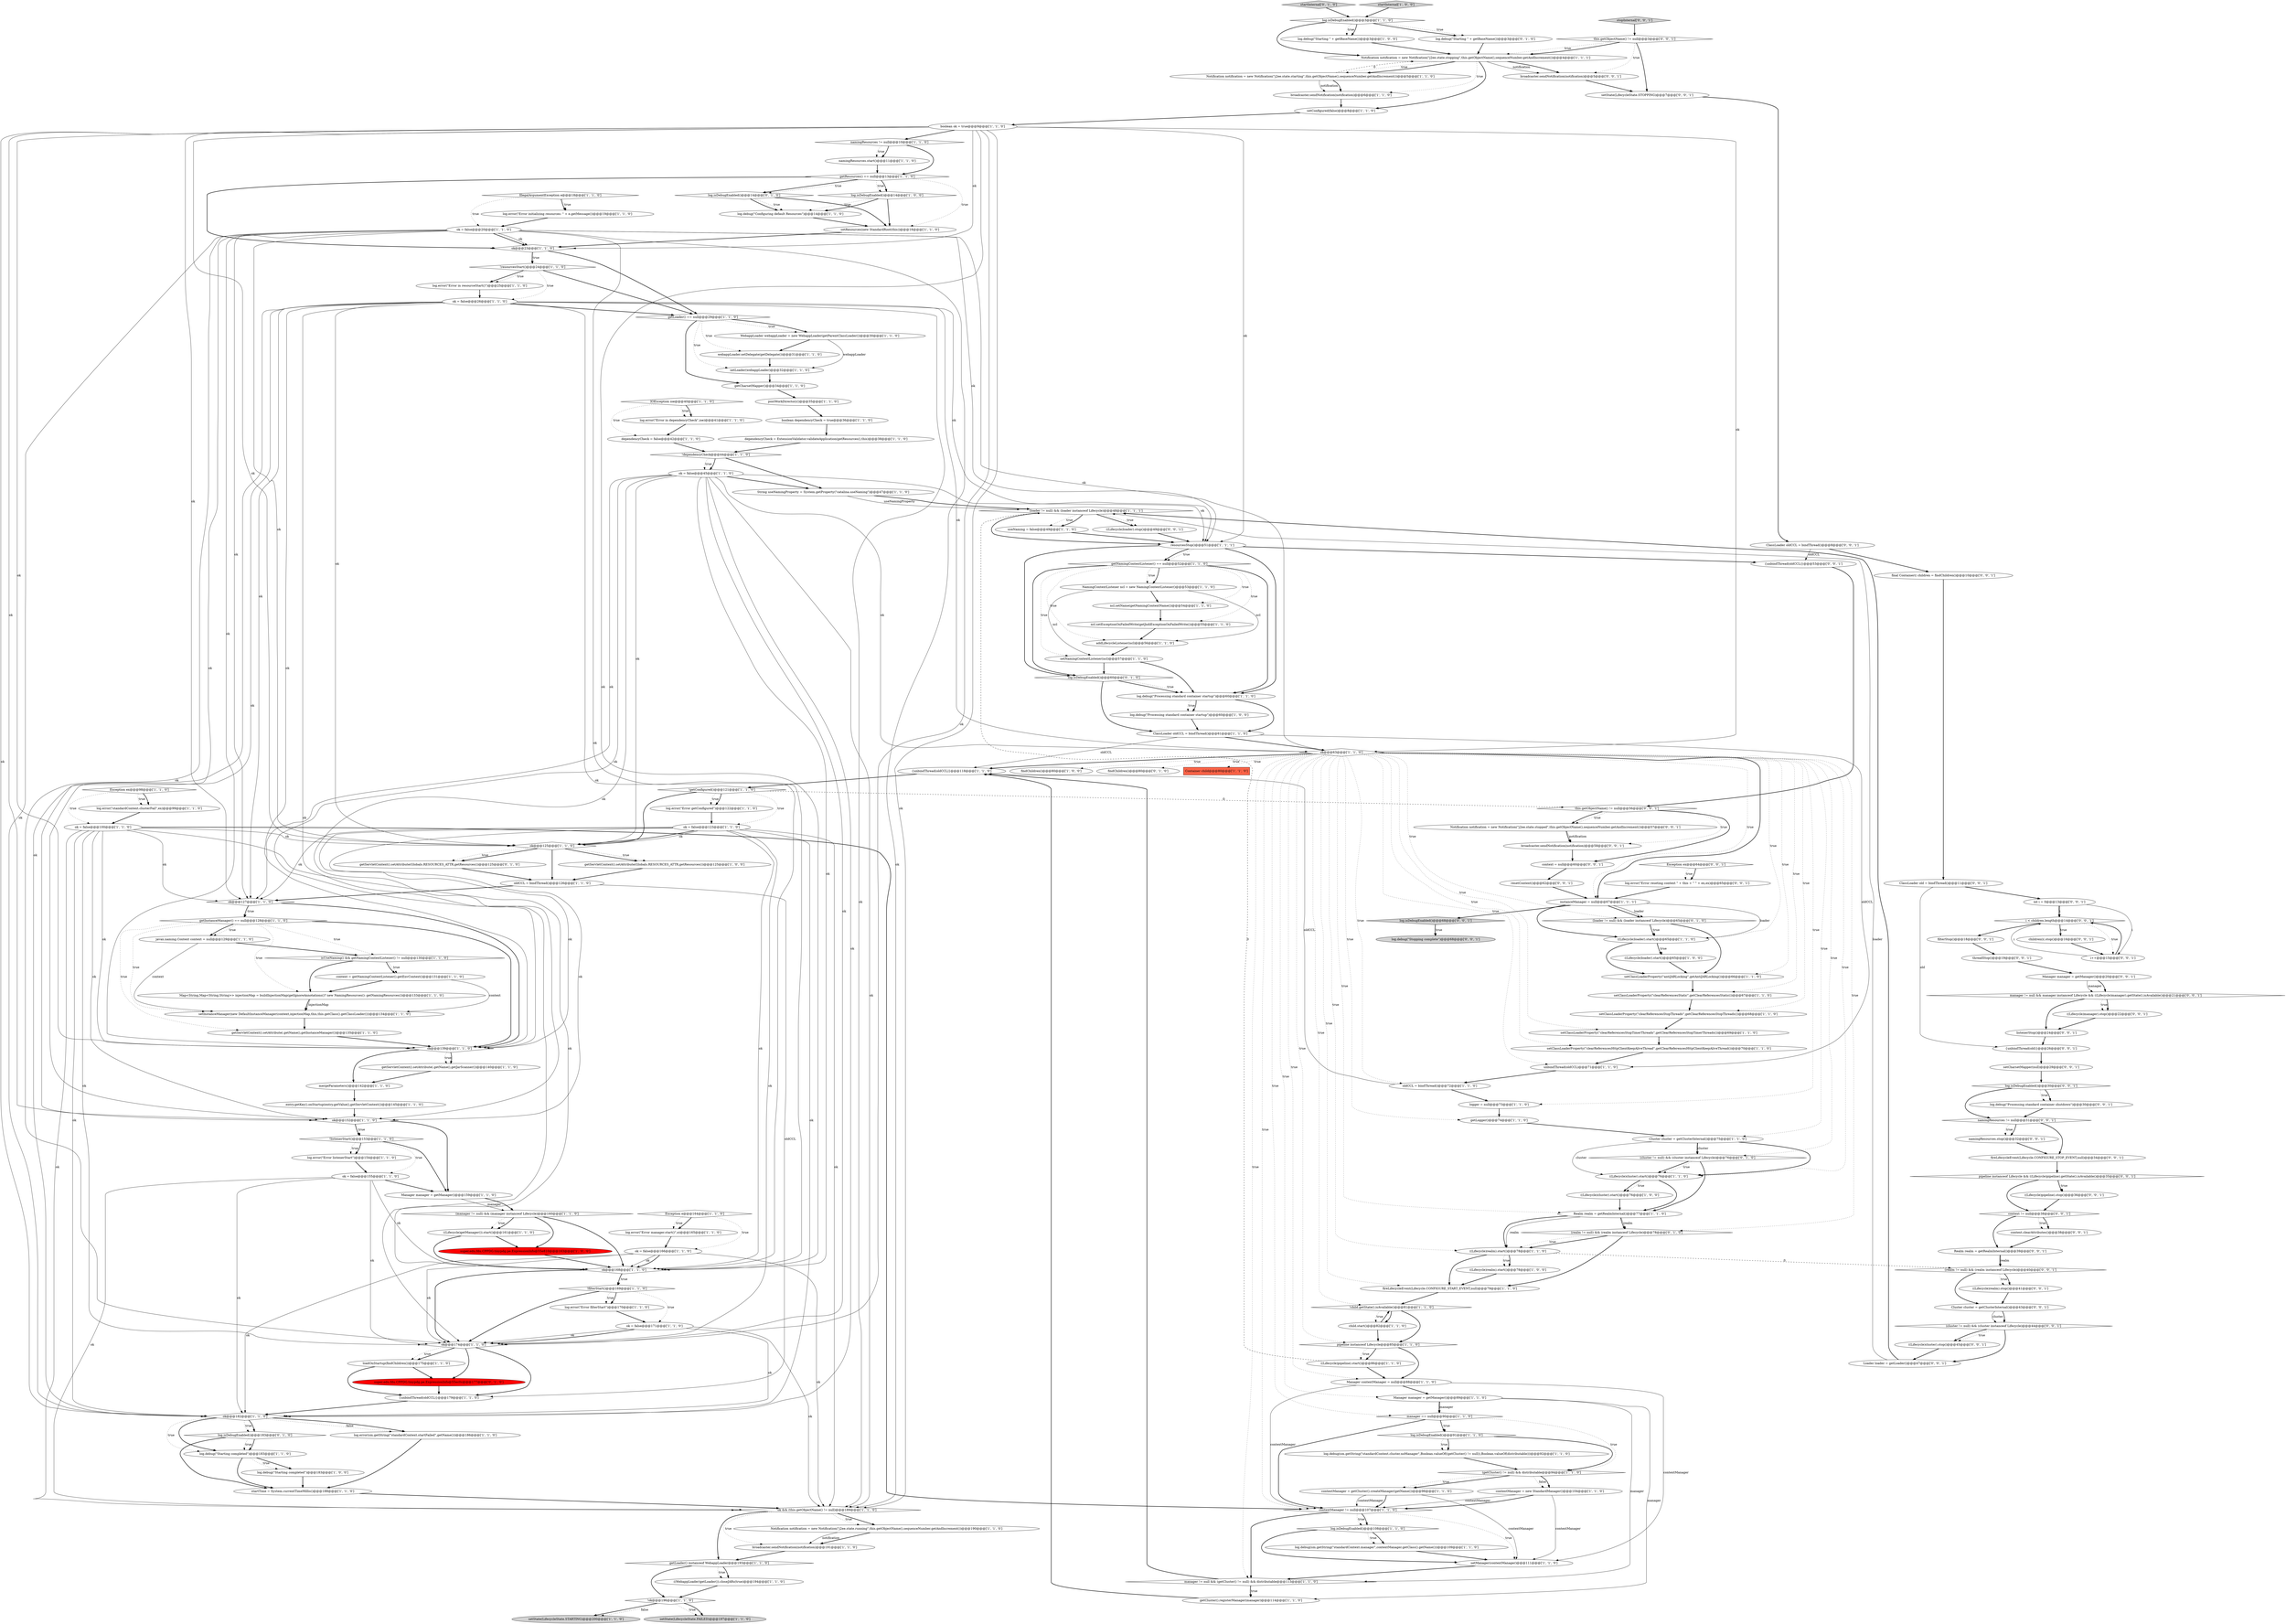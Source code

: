 digraph {
117 [style = filled, label = "WebappLoader webappLoader = new WebappLoader(getParentClassLoader())@@@30@@@['1', '1', '0']", fillcolor = white, shape = ellipse image = "AAA0AAABBB1BBB"];
1 [style = filled, label = "boolean ok = true@@@9@@@['1', '1', '0']", fillcolor = white, shape = ellipse image = "AAA0AAABBB1BBB"];
17 [style = filled, label = "setInstanceManager(new DefaultInstanceManager(context,injectionMap,this,this.getClass().getClassLoader()))@@@134@@@['1', '1', '0']", fillcolor = white, shape = ellipse image = "AAA0AAABBB1BBB"];
67 [style = filled, label = "getServletContext().setAttribute(Globals.RESOURCES_ATTR,getResources())@@@125@@@['1', '0', '0']", fillcolor = white, shape = ellipse image = "AAA0AAABBB1BBB"];
63 [style = filled, label = "setState(LifecycleState.STARTING)@@@200@@@['1', '1', '0']", fillcolor = lightgray, shape = ellipse image = "AAA0AAABBB1BBB"];
162 [style = filled, label = "((Lifecycle)realm).stop()@@@41@@@['0', '0', '1']", fillcolor = white, shape = ellipse image = "AAA0AAABBB3BBB"];
153 [style = filled, label = "Realm realm = getRealmInternal()@@@39@@@['0', '0', '1']", fillcolor = white, shape = ellipse image = "AAA0AAABBB3BBB"];
142 [style = filled, label = "log.isDebugEnabled()@@@183@@@['0', '1', '0']", fillcolor = white, shape = diamond image = "AAA0AAABBB2BBB"];
179 [style = filled, label = "broadcaster.sendNotification(notification)@@@58@@@['0', '0', '1']", fillcolor = white, shape = ellipse image = "AAA0AAABBB3BBB"];
184 [style = filled, label = "setCharsetMapper(null)@@@29@@@['0', '0', '1']", fillcolor = white, shape = ellipse image = "AAA0AAABBB3BBB"];
157 [style = filled, label = "resetContext()@@@62@@@['0', '0', '1']", fillcolor = white, shape = ellipse image = "AAA0AAABBB3BBB"];
3 [style = filled, label = "getResources() == null@@@13@@@['1', '1', '0']", fillcolor = white, shape = diamond image = "AAA0AAABBB1BBB"];
148 [style = filled, label = "(cluster != null) && (cluster instanceof Lifecycle)@@@76@@@['0', '1', '0']", fillcolor = white, shape = diamond image = "AAA0AAABBB2BBB"];
19 [style = filled, label = "namingResources != null@@@10@@@['1', '1', '0']", fillcolor = white, shape = diamond image = "AAA0AAABBB1BBB"];
35 [style = filled, label = "log.debug(\"Processing standard container startup\")@@@60@@@['1', '0', '0']", fillcolor = white, shape = ellipse image = "AAA0AAABBB1BBB"];
169 [style = filled, label = "context.clearAttributes()@@@38@@@['0', '0', '1']", fillcolor = white, shape = ellipse image = "AAA0AAABBB3BBB"];
55 [style = filled, label = "(manager != null) && (manager instanceof Lifecycle)@@@160@@@['1', '1', '0']", fillcolor = white, shape = diamond image = "AAA0AAABBB1BBB"];
124 [style = filled, label = "log.isDebugEnabled()@@@3@@@['1', '1', '0']", fillcolor = white, shape = diamond image = "AAA0AAABBB1BBB"];
159 [style = filled, label = "namingResources != null@@@31@@@['0', '0', '1']", fillcolor = white, shape = diamond image = "AAA0AAABBB3BBB"];
194 [style = filled, label = "((Lifecycle)pipeline).stop()@@@36@@@['0', '0', '1']", fillcolor = white, shape = ellipse image = "AAA0AAABBB3BBB"];
72 [style = filled, label = "mergeParameters()@@@142@@@['1', '1', '0']", fillcolor = white, shape = ellipse image = "AAA0AAABBB1BBB"];
131 [style = filled, label = "!resourcesStart()@@@24@@@['1', '1', '0']", fillcolor = white, shape = diamond image = "AAA0AAABBB1BBB"];
32 [style = filled, label = "setResources(new StandardRoot(this))@@@16@@@['1', '1', '0']", fillcolor = white, shape = ellipse image = "AAA0AAABBB1BBB"];
125 [style = filled, label = "logger = null@@@73@@@['1', '1', '0']", fillcolor = white, shape = ellipse image = "AAA0AAABBB1BBB"];
37 [style = filled, label = "namingResources.start()@@@11@@@['1', '1', '0']", fillcolor = white, shape = ellipse image = "AAA0AAABBB1BBB"];
0 [style = filled, label = "(getCluster() != null) && distributable@@@94@@@['1', '1', '0']", fillcolor = white, shape = diamond image = "AAA0AAABBB1BBB"];
90 [style = filled, label = "Manager contextManager = null@@@88@@@['1', '1', '0']", fillcolor = white, shape = ellipse image = "AAA0AAABBB1BBB"];
66 [style = filled, label = "context = getNamingContextListener().getEnvContext()@@@131@@@['1', '1', '0']", fillcolor = white, shape = ellipse image = "AAA0AAABBB1BBB"];
114 [style = filled, label = "log.debug(\"Starting \" + getBaseName())@@@3@@@['1', '0', '0']", fillcolor = white, shape = ellipse image = "AAA0AAABBB1BBB"];
116 [style = filled, label = "((Lifecycle)realm).start()@@@78@@@['1', '0', '0']", fillcolor = white, shape = ellipse image = "AAA0AAABBB1BBB"];
166 [style = filled, label = "i++@@@15@@@['0', '0', '1']", fillcolor = white, shape = ellipse image = "AAA0AAABBB3BBB"];
176 [style = filled, label = "Cluster cluster = getClusterInternal()@@@43@@@['0', '0', '1']", fillcolor = white, shape = ellipse image = "AAA0AAABBB3BBB"];
143 [style = filled, label = "log.isDebugEnabled()@@@60@@@['0', '1', '0']", fillcolor = white, shape = diamond image = "AAA0AAABBB2BBB"];
41 [style = filled, label = "log.isDebugEnabled()@@@108@@@['1', '1', '0']", fillcolor = white, shape = diamond image = "AAA0AAABBB1BBB"];
38 [style = filled, label = "{unbindThread(oldCCL)}@@@118@@@['1', '1', '0']", fillcolor = white, shape = ellipse image = "AAA0AAABBB1BBB"];
102 [style = filled, label = "((WebappLoader)getLoader()).closeJARs(true)@@@194@@@['1', '1', '0']", fillcolor = white, shape = ellipse image = "AAA0AAABBB1BBB"];
120 [style = filled, label = "getCharsetMapper()@@@34@@@['1', '1', '0']", fillcolor = white, shape = ellipse image = "AAA0AAABBB1BBB"];
115 [style = filled, label = "getNamingContextListener() == null@@@52@@@['1', '1', '0']", fillcolor = white, shape = diamond image = "AAA0AAABBB1BBB"];
118 [style = filled, label = "((Lifecycle)realm).start()@@@78@@@['1', '1', '0']", fillcolor = white, shape = ellipse image = "AAA0AAABBB1BBB"];
7 [style = filled, label = "log.error(sm.getString(\"standardContext.startFailed\",getName()))@@@186@@@['1', '1', '0']", fillcolor = white, shape = ellipse image = "AAA0AAABBB1BBB"];
70 [style = filled, label = "log.isDebugEnabled()@@@14@@@['1', '0', '0']", fillcolor = white, shape = diamond image = "AAA0AAABBB1BBB"];
129 [style = filled, label = "ok = false@@@171@@@['1', '1', '0']", fillcolor = white, shape = ellipse image = "AAA0AAABBB1BBB"];
30 [style = filled, label = "setConfigured(false)@@@8@@@['1', '1', '0']", fillcolor = white, shape = ellipse image = "AAA0AAABBB1BBB"];
9 [style = filled, label = "((Lifecycle)getManager()).start()@@@161@@@['1', '1', '0']", fillcolor = white, shape = ellipse image = "AAA0AAABBB1BBB"];
50 [style = filled, label = "webappLoader.setDelegate(getDelegate())@@@31@@@['1', '1', '0']", fillcolor = white, shape = ellipse image = "AAA0AAABBB1BBB"];
161 [style = filled, label = "Notification notification = new Notification(\"j2ee.state.stopped\",this.getObjectName(),sequenceNumber.getAndIncrement())@@@57@@@['0', '0', '1']", fillcolor = white, shape = ellipse image = "AAA0AAABBB3BBB"];
21 [style = filled, label = "!listenerStart()@@@153@@@['1', '1', '0']", fillcolor = white, shape = diamond image = "AAA0AAABBB1BBB"];
83 [style = filled, label = "ok@@@23@@@['1', '1', '0']", fillcolor = white, shape = diamond image = "AAA0AAABBB1BBB"];
49 [style = filled, label = "NamingContextListener ncl = new NamingContextListener()@@@53@@@['1', '1', '0']", fillcolor = white, shape = ellipse image = "AAA0AAABBB1BBB"];
88 [style = filled, label = "!getConfigured()@@@121@@@['1', '1', '0']", fillcolor = white, shape = diamond image = "AAA0AAABBB1BBB"];
136 [style = filled, label = "oldCCL = bindThread()@@@72@@@['1', '1', '0']", fillcolor = white, shape = ellipse image = "AAA0AAABBB1BBB"];
164 [style = filled, label = "((Lifecycle)manager).stop()@@@22@@@['0', '0', '1']", fillcolor = white, shape = ellipse image = "AAA0AAABBB3BBB"];
110 [style = filled, label = "setNamingContextListener(ncl)@@@57@@@['1', '1', '0']", fillcolor = white, shape = ellipse image = "AAA0AAABBB1BBB"];
96 [style = filled, label = "(loader != null) && (loader instanceof Lifecycle)@@@48@@@['1', '1', '1']", fillcolor = white, shape = diamond image = "AAA0AAABBB1BBB"];
42 [style = filled, label = "log.debug(sm.getString(\"standardContext.cluster.noManager\",Boolean.valueOf((getCluster() != null)),Boolean.valueOf(distributable)))@@@92@@@['1', '1', '0']", fillcolor = white, shape = ellipse image = "AAA0AAABBB1BBB"];
46 [style = filled, label = "startTime = System.currentTimeMillis()@@@188@@@['1', '1', '0']", fillcolor = white, shape = ellipse image = "AAA0AAABBB1BBB"];
144 [style = filled, label = "findChildren()@@@80@@@['0', '1', '0']", fillcolor = white, shape = ellipse image = "AAA0AAABBB2BBB"];
180 [style = filled, label = "(cluster != null) && (cluster instanceof Lifecycle)@@@44@@@['0', '0', '1']", fillcolor = white, shape = diamond image = "AAA0AAABBB3BBB"];
195 [style = filled, label = "{unbindThread(oldCCL)}@@@53@@@['0', '0', '1']", fillcolor = white, shape = ellipse image = "AAA0AAABBB3BBB"];
178 [style = filled, label = "manager != null && manager instanceof Lifecycle && ((Lifecycle)manager).getState().isAvailable()@@@21@@@['0', '0', '1']", fillcolor = white, shape = diamond image = "AAA0AAABBB3BBB"];
34 [style = filled, label = "!child.getState().isAvailable()@@@81@@@['1', '1', '0']", fillcolor = white, shape = diamond image = "AAA0AAABBB1BBB"];
99 [style = filled, label = "{unbindThread(oldCCL)}@@@179@@@['1', '1', '0']", fillcolor = white, shape = ellipse image = "AAA0AAABBB1BBB"];
158 [style = filled, label = "log.isDebugEnabled()@@@30@@@['0', '0', '1']", fillcolor = white, shape = diamond image = "AAA0AAABBB3BBB"];
135 [style = filled, label = "log.debug(sm.getString(\"standardContext.manager\",contextManager.getClass().getName()))@@@109@@@['1', '1', '0']", fillcolor = white, shape = ellipse image = "AAA0AAABBB1BBB"];
140 [style = filled, label = "startInternal['0', '1', '0']", fillcolor = lightgray, shape = diamond image = "AAA0AAABBB2BBB"];
152 [style = filled, label = "children(i(.stop()@@@16@@@['0', '0', '1']", fillcolor = white, shape = ellipse image = "AAA0AAABBB3BBB"];
87 [style = filled, label = "ok@@@127@@@['1', '1', '0']", fillcolor = white, shape = diamond image = "AAA0AAABBB1BBB"];
53 [style = filled, label = "getLoader() == null@@@29@@@['1', '1', '0']", fillcolor = white, shape = diamond image = "AAA0AAABBB1BBB"];
89 [style = filled, label = "Container child@@@80@@@['1', '1', '0']", fillcolor = tomato, shape = box image = "AAA0AAABBB1BBB"];
104 [style = filled, label = "pipeline instanceof Lifecycle@@@85@@@['1', '1', '0']", fillcolor = white, shape = diamond image = "AAA0AAABBB1BBB"];
105 [style = filled, label = "setLoader(webappLoader)@@@32@@@['1', '1', '0']", fillcolor = white, shape = ellipse image = "AAA0AAABBB1BBB"];
130 [style = filled, label = "contextManager = new StandardManager()@@@104@@@['1', '1', '0']", fillcolor = white, shape = ellipse image = "AAA0AAABBB1BBB"];
132 [style = filled, label = "!ok@@@196@@@['1', '1', '0']", fillcolor = white, shape = diamond image = "AAA0AAABBB1BBB"];
145 [style = filled, label = "(realm != null) && (realm instanceof Lifecycle)@@@78@@@['0', '1', '0']", fillcolor = white, shape = diamond image = "AAA0AAABBB2BBB"];
27 [style = filled, label = "javax.naming.Context context = null@@@129@@@['1', '1', '0']", fillcolor = white, shape = ellipse image = "AAA0AAABBB1BBB"];
190 [style = filled, label = "log.error(\"Error reseting context \" + this + \" \" + ex,ex)@@@65@@@['0', '0', '1']", fillcolor = white, shape = ellipse image = "AAA0AAABBB3BBB"];
52 [style = filled, label = "log.error(\"Error listenerStart\")@@@154@@@['1', '1', '0']", fillcolor = white, shape = ellipse image = "AAA0AAABBB1BBB"];
168 [style = filled, label = "{unbindThread(old)}@@@26@@@['0', '0', '1']", fillcolor = white, shape = ellipse image = "AAA0AAABBB3BBB"];
22 [style = filled, label = "setClassLoaderProperty(\"antiJARLocking\",getAntiJARLocking())@@@66@@@['1', '1', '0']", fillcolor = white, shape = ellipse image = "AAA0AAABBB1BBB"];
39 [style = filled, label = "ok@@@168@@@['1', '1', '0']", fillcolor = white, shape = diamond image = "AAA0AAABBB1BBB"];
56 [style = filled, label = "((Lifecycle)loader).start()@@@65@@@['1', '0', '0']", fillcolor = white, shape = ellipse image = "AAA0AAABBB1BBB"];
57 [style = filled, label = "isUseNaming() && getNamingContextListener() != null@@@130@@@['1', '1', '0']", fillcolor = white, shape = diamond image = "AAA0AAABBB1BBB"];
108 [style = filled, label = "Notification notification = new Notification(\"j2ee.state.starting\",this.getObjectName(),sequenceNumber.getAndIncrement())@@@5@@@['1', '1', '0']", fillcolor = white, shape = ellipse image = "AAA0AAABBB1BBB"];
94 [style = filled, label = "log.error(\"Error getConfigured\")@@@122@@@['1', '1', '0']", fillcolor = white, shape = ellipse image = "AAA0AAABBB1BBB"];
175 [style = filled, label = "log.debug(\"Processing standard container shutdown\")@@@30@@@['0', '0', '1']", fillcolor = white, shape = ellipse image = "AAA0AAABBB3BBB"];
149 [style = filled, label = "(loader != null) && (loader instanceof Lifecycle)@@@65@@@['0', '1', '0']", fillcolor = white, shape = diamond image = "AAA0AAABBB2BBB"];
51 [style = filled, label = "getLogger()@@@74@@@['1', '1', '0']", fillcolor = white, shape = ellipse image = "AAA0AAABBB1BBB"];
121 [style = filled, label = "ok = false@@@166@@@['1', '1', '0']", fillcolor = white, shape = ellipse image = "AAA0AAABBB1BBB"];
93 [style = filled, label = "getServletContext().setAttribute(.getName(),getInstanceManager())@@@135@@@['1', '1', '0']", fillcolor = white, shape = ellipse image = "AAA0AAABBB1BBB"];
186 [style = filled, label = "filterStop()@@@18@@@['0', '0', '1']", fillcolor = white, shape = ellipse image = "AAA0AAABBB3BBB"];
48 [style = filled, label = "Notification notification = new Notification(\"j2ee.state.stopping\",this.getObjectName(),sequenceNumber.getAndIncrement())@@@4@@@['1', '1', '1']", fillcolor = white, shape = ellipse image = "AAA0AAABBB1BBB"];
28 [style = filled, label = "Realm realm = getRealmInternal()@@@77@@@['1', '1', '0']", fillcolor = white, shape = ellipse image = "AAA0AAABBB1BBB"];
133 [style = filled, label = "ok = false@@@155@@@['1', '1', '0']", fillcolor = white, shape = ellipse image = "AAA0AAABBB1BBB"];
65 [style = filled, label = "String useNamingProperty = System.getProperty(\"catalina.useNaming\")@@@47@@@['1', '1', '0']", fillcolor = white, shape = ellipse image = "AAA0AAABBB1BBB"];
188 [style = filled, label = "setState(LifecycleState.STOPPING)@@@7@@@['0', '0', '1']", fillcolor = white, shape = ellipse image = "AAA0AAABBB3BBB"];
36 [style = filled, label = "startInternal['1', '0', '0']", fillcolor = lightgray, shape = diamond image = "AAA0AAABBB1BBB"];
11 [style = filled, label = "log.error(\"Error filterStart\")@@@170@@@['1', '1', '0']", fillcolor = white, shape = ellipse image = "AAA0AAABBB1BBB"];
73 [style = filled, label = "log.error(\"Error manager.start()\",e)@@@165@@@['1', '1', '0']", fillcolor = white, shape = ellipse image = "AAA0AAABBB1BBB"];
111 [style = filled, label = "getCluster().registerManager(manager)@@@114@@@['1', '1', '0']", fillcolor = white, shape = ellipse image = "AAA0AAABBB1BBB"];
60 [style = filled, label = "Cluster cluster = getClusterInternal()@@@75@@@['1', '1', '0']", fillcolor = white, shape = ellipse image = "AAA0AAABBB1BBB"];
79 [style = filled, label = "((Lifecycle)loader).start()@@@65@@@['1', '1', '0']", fillcolor = white, shape = ellipse image = "AAA0AAABBB1BBB"];
78 [style = filled, label = "postWorkDirectory()@@@35@@@['1', '1', '0']", fillcolor = white, shape = ellipse image = "AAA0AAABBB1BBB"];
183 [style = filled, label = "listenerStop()@@@24@@@['0', '0', '1']", fillcolor = white, shape = ellipse image = "AAA0AAABBB3BBB"];
8 [style = filled, label = "log.error(\"Error in dependencyCheck\",ioe)@@@41@@@['1', '1', '0']", fillcolor = white, shape = ellipse image = "AAA0AAABBB1BBB"];
192 [style = filled, label = "ClassLoader oldCCL = bindThread()@@@8@@@['0', '0', '1']", fillcolor = white, shape = ellipse image = "AAA0AAABBB3BBB"];
58 [style = filled, label = "loadOnStartup(findChildren())@@@175@@@['1', '1', '0']", fillcolor = white, shape = ellipse image = "AAA0AAABBB1BBB"];
40 [style = filled, label = "ok = false@@@45@@@['1', '1', '0']", fillcolor = white, shape = ellipse image = "AAA0AAABBB1BBB"];
182 [style = filled, label = "namingResources.stop()@@@32@@@['0', '0', '1']", fillcolor = white, shape = ellipse image = "AAA0AAABBB3BBB"];
147 [style = filled, label = "super.edu.fdu.CPPDG.tinypdg.pe.ExpressionInfo@55ec0c@@@177@@@['0', '1', '0']", fillcolor = red, shape = ellipse image = "AAA1AAABBB2BBB"];
191 [style = filled, label = "i < children.length@@@14@@@['0', '0', '1']", fillcolor = white, shape = diamond image = "AAA0AAABBB3BBB"];
177 [style = filled, label = "threadStop()@@@19@@@['0', '0', '1']", fillcolor = white, shape = ellipse image = "AAA0AAABBB3BBB"];
150 [style = filled, label = "getServletContext().setAttribute(Globals.RESOURCES_ATTR,getResources())@@@125@@@['0', '1', '0']", fillcolor = white, shape = ellipse image = "AAA0AAABBB2BBB"];
103 [style = filled, label = "ncl.setName(getNamingContextName())@@@54@@@['1', '1', '0']", fillcolor = white, shape = ellipse image = "AAA0AAABBB1BBB"];
167 [style = filled, label = "context != null@@@38@@@['0', '0', '1']", fillcolor = white, shape = diamond image = "AAA0AAABBB3BBB"];
172 [style = filled, label = "ClassLoader old = bindThread()@@@11@@@['0', '0', '1']", fillcolor = white, shape = ellipse image = "AAA0AAABBB3BBB"];
10 [style = filled, label = "ok@@@182@@@['1', '1', '0']", fillcolor = white, shape = diamond image = "AAA0AAABBB1BBB"];
134 [style = filled, label = "log.debug(\"Starting completed\")@@@183@@@['1', '1', '0']", fillcolor = white, shape = ellipse image = "AAA0AAABBB1BBB"];
13 [style = filled, label = "super.edu.fdu.CPPDG.tinypdg.pe.ExpressionInfo@55e810@@@163@@@['1', '0', '0']", fillcolor = red, shape = ellipse image = "AAA1AAABBB1BBB"];
71 [style = filled, label = "child.start()@@@82@@@['1', '1', '0']", fillcolor = white, shape = ellipse image = "AAA0AAABBB1BBB"];
170 [style = filled, label = "fireLifecycleEvent(Lifecycle.CONFIGURE_STOP_EVENT,null)@@@34@@@['0', '0', '1']", fillcolor = white, shape = ellipse image = "AAA0AAABBB3BBB"];
107 [style = filled, label = "dependencyCheck = false@@@42@@@['1', '1', '0']", fillcolor = white, shape = ellipse image = "AAA0AAABBB1BBB"];
146 [style = filled, label = "log.debug(\"Starting \" + getBaseName())@@@3@@@['0', '1', '0']", fillcolor = white, shape = ellipse image = "AAA0AAABBB2BBB"];
137 [style = filled, label = "getLoader() instanceof WebappLoader@@@193@@@['1', '1', '0']", fillcolor = white, shape = diamond image = "AAA0AAABBB1BBB"];
6 [style = filled, label = "ok@@@63@@@['1', '1', '0']", fillcolor = white, shape = diamond image = "AAA0AAABBB1BBB"];
141 [style = filled, label = "log.isDebugEnabled()@@@14@@@['0', '1', '0']", fillcolor = white, shape = diamond image = "AAA0AAABBB2BBB"];
185 [style = filled, label = "log.isDebugEnabled()@@@68@@@['0', '0', '1']", fillcolor = lightgray, shape = diamond image = "AAA0AAABBB3BBB"];
5 [style = filled, label = "broadcaster.sendNotification(notification)@@@6@@@['1', '1', '0']", fillcolor = white, shape = ellipse image = "AAA0AAABBB1BBB"];
45 [style = filled, label = "instanceManager = null@@@67@@@['1', '1', '1']", fillcolor = white, shape = ellipse image = "AAA0AAABBB1BBB"];
126 [style = filled, label = "addLifecycleListener(ncl)@@@56@@@['1', '1', '0']", fillcolor = white, shape = ellipse image = "AAA0AAABBB1BBB"];
29 [style = filled, label = "getInstanceManager() == null@@@128@@@['1', '1', '0']", fillcolor = white, shape = diamond image = "AAA0AAABBB1BBB"];
18 [style = filled, label = "Manager manager = getManager()@@@159@@@['1', '1', '0']", fillcolor = white, shape = ellipse image = "AAA0AAABBB1BBB"];
109 [style = filled, label = "!dependencyCheck@@@44@@@['1', '1', '0']", fillcolor = white, shape = diamond image = "AAA0AAABBB1BBB"];
174 [style = filled, label = "Loader loader = getLoader()@@@47@@@['0', '0', '1']", fillcolor = white, shape = ellipse image = "AAA0AAABBB3BBB"];
156 [style = filled, label = "pipeline instanceof Lifecycle && ((Lifecycle)pipeline).getState().isAvailable()@@@35@@@['0', '0', '1']", fillcolor = white, shape = diamond image = "AAA0AAABBB3BBB"];
69 [style = filled, label = "ok@@@125@@@['1', '1', '0']", fillcolor = white, shape = diamond image = "AAA0AAABBB1BBB"];
26 [style = filled, label = "ok = false@@@123@@@['1', '1', '0']", fillcolor = white, shape = ellipse image = "AAA0AAABBB1BBB"];
76 [style = filled, label = "ClassLoader oldCCL = bindThread()@@@61@@@['1', '1', '0']", fillcolor = white, shape = ellipse image = "AAA0AAABBB1BBB"];
173 [style = filled, label = "this.getObjectName() != null@@@3@@@['0', '0', '1']", fillcolor = white, shape = diamond image = "AAA0AAABBB3BBB"];
151 [style = filled, label = "((Lifecycle)cluster).stop()@@@45@@@['0', '0', '1']", fillcolor = white, shape = ellipse image = "AAA0AAABBB3BBB"];
81 [style = filled, label = "setClassLoaderProperty(\"clearReferencesStatic\",getClearReferencesStatic())@@@67@@@['1', '1', '0']", fillcolor = white, shape = ellipse image = "AAA0AAABBB1BBB"];
15 [style = filled, label = "setManager(contextManager)@@@111@@@['1', '1', '0']", fillcolor = white, shape = ellipse image = "AAA0AAABBB1BBB"];
47 [style = filled, label = "setClassLoaderProperty(\"clearReferencesStopThreads\",getClearReferencesStopThreads())@@@68@@@['1', '1', '0']", fillcolor = white, shape = ellipse image = "AAA0AAABBB1BBB"];
122 [style = filled, label = "!filterStart()@@@169@@@['1', '1', '0']", fillcolor = white, shape = diamond image = "AAA0AAABBB1BBB"];
171 [style = filled, label = "Exception ex@@@64@@@['0', '0', '1']", fillcolor = white, shape = diamond image = "AAA0AAABBB3BBB"];
187 [style = filled, label = "broadcaster.sendNotification(notification)@@@5@@@['0', '0', '1']", fillcolor = white, shape = ellipse image = "AAA0AAABBB3BBB"];
119 [style = filled, label = "log.debug(\"Starting completed\")@@@183@@@['1', '0', '0']", fillcolor = white, shape = ellipse image = "AAA0AAABBB1BBB"];
189 [style = filled, label = "int i = 0@@@13@@@['0', '0', '1']", fillcolor = white, shape = ellipse image = "AAA0AAABBB3BBB"];
193 [style = filled, label = "log.debug(\"Stopping complete\")@@@68@@@['0', '0', '1']", fillcolor = lightgray, shape = ellipse image = "AAA0AAABBB3BBB"];
154 [style = filled, label = "stopInternal['0', '0', '1']", fillcolor = lightgray, shape = diamond image = "AAA0AAABBB3BBB"];
97 [style = filled, label = "broadcaster.sendNotification(notification)@@@191@@@['1', '1', '0']", fillcolor = white, shape = ellipse image = "AAA0AAABBB1BBB"];
31 [style = filled, label = "resourcesStop()@@@51@@@['1', '1', '1']", fillcolor = white, shape = ellipse image = "AAA0AAABBB1BBB"];
92 [style = filled, label = "entry.getKey().onStartup(entry.getValue(),getServletContext())@@@145@@@['1', '1', '0']", fillcolor = white, shape = ellipse image = "AAA0AAABBB1BBB"];
165 [style = filled, label = "final Container(( children = findChildren()@@@10@@@['0', '0', '1']", fillcolor = white, shape = ellipse image = "AAA0AAABBB3BBB"];
181 [style = filled, label = "Manager manager = getManager()@@@20@@@['0', '0', '1']", fillcolor = white, shape = ellipse image = "AAA0AAABBB3BBB"];
43 [style = filled, label = "getServletContext().setAttribute(.getName(),getJarScanner())@@@140@@@['1', '1', '0']", fillcolor = white, shape = ellipse image = "AAA0AAABBB1BBB"];
75 [style = filled, label = "ok@@@139@@@['1', '1', '0']", fillcolor = white, shape = diamond image = "AAA0AAABBB1BBB"];
82 [style = filled, label = "oldCCL = bindThread()@@@126@@@['1', '1', '0']", fillcolor = white, shape = ellipse image = "AAA0AAABBB1BBB"];
139 [style = filled, label = "((Lifecycle)pipeline).start()@@@86@@@['1', '1', '0']", fillcolor = white, shape = ellipse image = "AAA0AAABBB1BBB"];
101 [style = filled, label = "log.error(\"Error in resourceStart()\")@@@25@@@['1', '1', '0']", fillcolor = white, shape = ellipse image = "AAA0AAABBB1BBB"];
100 [style = filled, label = "Exception e@@@164@@@['1', '1', '0']", fillcolor = white, shape = diamond image = "AAA0AAABBB1BBB"];
4 [style = filled, label = "ok@@@152@@@['1', '1', '0']", fillcolor = white, shape = diamond image = "AAA0AAABBB1BBB"];
85 [style = filled, label = "setClassLoaderProperty(\"clearReferencesStopTimerThreads\",getClearReferencesStopTimerThreads())@@@69@@@['1', '1', '0']", fillcolor = white, shape = ellipse image = "AAA0AAABBB1BBB"];
112 [style = filled, label = "log.debug(\"Configuring default Resources\")@@@14@@@['1', '1', '0']", fillcolor = white, shape = ellipse image = "AAA0AAABBB1BBB"];
33 [style = filled, label = "unbindThread(oldCCL)@@@71@@@['1', '1', '0']", fillcolor = white, shape = ellipse image = "AAA0AAABBB1BBB"];
14 [style = filled, label = "log.error(\"Error initializing resources: \" + e.getMessage())@@@19@@@['1', '1', '0']", fillcolor = white, shape = ellipse image = "AAA0AAABBB1BBB"];
74 [style = filled, label = "log.debug(\"Processing standard container startup\")@@@60@@@['1', '1', '0']", fillcolor = white, shape = ellipse image = "AAA0AAABBB1BBB"];
123 [style = filled, label = "Exception ex@@@98@@@['1', '1', '0']", fillcolor = white, shape = diamond image = "AAA0AAABBB1BBB"];
196 [style = filled, label = "context = null@@@60@@@['0', '0', '1']", fillcolor = white, shape = ellipse image = "AAA0AAABBB3BBB"];
16 [style = filled, label = "Notification notification = new Notification(\"j2ee.state.running\",this.getObjectName(),sequenceNumber.getAndIncrement())@@@190@@@['1', '1', '0']", fillcolor = white, shape = ellipse image = "AAA0AAABBB1BBB"];
2 [style = filled, label = "ok = false@@@20@@@['1', '1', '0']", fillcolor = white, shape = ellipse image = "AAA0AAABBB1BBB"];
23 [style = filled, label = "IllegalArgumentException e@@@18@@@['1', '1', '0']", fillcolor = white, shape = diamond image = "AAA0AAABBB1BBB"];
62 [style = filled, label = "ok && (this.getObjectName() != null)@@@189@@@['1', '1', '0']", fillcolor = white, shape = diamond image = "AAA0AAABBB1BBB"];
106 [style = filled, label = "boolean dependencyCheck = true@@@36@@@['1', '1', '0']", fillcolor = white, shape = ellipse image = "AAA0AAABBB1BBB"];
95 [style = filled, label = "setState(LifecycleState.FAILED)@@@197@@@['1', '1', '0']", fillcolor = lightgray, shape = ellipse image = "AAA0AAABBB1BBB"];
163 [style = filled, label = "this.getObjectName() != null@@@56@@@['0', '0', '1']", fillcolor = white, shape = diamond image = "AAA0AAABBB3BBB"];
64 [style = filled, label = "IOException ioe@@@40@@@['1', '1', '0']", fillcolor = white, shape = diamond image = "AAA0AAABBB1BBB"];
59 [style = filled, label = "contextManager = getCluster().createManager(getName())@@@96@@@['1', '1', '0']", fillcolor = white, shape = ellipse image = "AAA0AAABBB1BBB"];
80 [style = filled, label = "ok@@@174@@@['1', '1', '0']", fillcolor = white, shape = diamond image = "AAA0AAABBB1BBB"];
12 [style = filled, label = "manager == null@@@90@@@['1', '1', '0']", fillcolor = white, shape = diamond image = "AAA0AAABBB1BBB"];
44 [style = filled, label = "((Lifecycle)cluster).start()@@@76@@@['1', '0', '0']", fillcolor = white, shape = ellipse image = "AAA0AAABBB1BBB"];
77 [style = filled, label = "findChildren()@@@80@@@['1', '0', '0']", fillcolor = white, shape = ellipse image = "AAA0AAABBB1BBB"];
155 [style = filled, label = "(realm != null) && (realm instanceof Lifecycle)@@@40@@@['0', '0', '1']", fillcolor = white, shape = diamond image = "AAA0AAABBB3BBB"];
25 [style = filled, label = "Manager manager = getManager()@@@89@@@['1', '1', '0']", fillcolor = white, shape = ellipse image = "AAA0AAABBB1BBB"];
160 [style = filled, label = "((Lifecycle)loader).stop()@@@49@@@['0', '0', '1']", fillcolor = white, shape = ellipse image = "AAA0AAABBB3BBB"];
98 [style = filled, label = "Map<String,Map<String,String>> injectionMap = buildInjectionMap(getIgnoreAnnotations()? new NamingResources(): getNamingResources())@@@133@@@['1', '1', '0']", fillcolor = white, shape = ellipse image = "AAA0AAABBB1BBB"];
54 [style = filled, label = "manager != null && (getCluster() != null) && distributable@@@113@@@['1', '1', '0']", fillcolor = white, shape = diamond image = "AAA0AAABBB1BBB"];
68 [style = filled, label = "((Lifecycle)cluster).start()@@@76@@@['1', '1', '0']", fillcolor = white, shape = ellipse image = "AAA0AAABBB1BBB"];
24 [style = filled, label = "ok = false@@@100@@@['1', '1', '0']", fillcolor = white, shape = ellipse image = "AAA0AAABBB1BBB"];
61 [style = filled, label = "contextManager != null@@@107@@@['1', '1', '0']", fillcolor = white, shape = diamond image = "AAA0AAABBB1BBB"];
20 [style = filled, label = "ok = false@@@26@@@['1', '1', '0']", fillcolor = white, shape = ellipse image = "AAA0AAABBB1BBB"];
84 [style = filled, label = "ncl.setExceptionOnFailedWrite(getJndiExceptionOnFailedWrite())@@@55@@@['1', '1', '0']", fillcolor = white, shape = ellipse image = "AAA0AAABBB1BBB"];
86 [style = filled, label = "fireLifecycleEvent(Lifecycle.CONFIGURE_START_EVENT,null)@@@79@@@['1', '1', '0']", fillcolor = white, shape = ellipse image = "AAA0AAABBB1BBB"];
113 [style = filled, label = "useNaming = false@@@49@@@['1', '1', '0']", fillcolor = white, shape = ellipse image = "AAA0AAABBB1BBB"];
91 [style = filled, label = "dependencyCheck = ExtensionValidator.validateApplication(getResources(),this)@@@38@@@['1', '1', '0']", fillcolor = white, shape = ellipse image = "AAA0AAABBB1BBB"];
127 [style = filled, label = "log.error(\"standardContext.clusterFail\",ex)@@@99@@@['1', '1', '0']", fillcolor = white, shape = ellipse image = "AAA0AAABBB1BBB"];
128 [style = filled, label = "log.isDebugEnabled()@@@91@@@['1', '1', '0']", fillcolor = white, shape = diamond image = "AAA0AAABBB1BBB"];
138 [style = filled, label = "setClassLoaderProperty(\"clearReferencesHttpClientKeepAliveThread\",getClearReferencesHttpClientKeepAliveThread())@@@70@@@['1', '1', '0']", fillcolor = white, shape = ellipse image = "AAA0AAABBB1BBB"];
115->84 [style = dotted, label="true"];
129->10 [style = solid, label="ok"];
148->68 [style = bold, label=""];
191->152 [style = bold, label=""];
15->54 [style = bold, label=""];
188->192 [style = bold, label=""];
6->60 [style = dotted, label="true"];
40->87 [style = solid, label="ok"];
2->62 [style = solid, label="ok"];
189->166 [style = solid, label="i"];
57->66 [style = dotted, label="true"];
3->70 [style = dotted, label="true"];
37->3 [style = bold, label=""];
1->75 [style = solid, label="ok"];
166->191 [style = bold, label=""];
20->6 [style = solid, label="ok"];
31->143 [style = bold, label=""];
122->11 [style = dotted, label="true"];
60->68 [style = bold, label=""];
45->185 [style = bold, label=""];
75->43 [style = dotted, label="true"];
150->82 [style = bold, label=""];
80->58 [style = bold, label=""];
26->75 [style = solid, label="ok"];
2->6 [style = solid, label="ok"];
16->97 [style = bold, label=""];
6->68 [style = dotted, label="true"];
64->8 [style = dotted, label="true"];
11->129 [style = bold, label=""];
181->178 [style = bold, label=""];
162->176 [style = bold, label=""];
4->18 [style = bold, label=""];
2->80 [style = solid, label="ok"];
159->170 [style = bold, label=""];
6->145 [style = dotted, label="true"];
6->148 [style = dotted, label="true"];
23->14 [style = bold, label=""];
34->71 [style = bold, label=""];
6->149 [style = dotted, label="true"];
71->34 [style = bold, label=""];
122->129 [style = dotted, label="true"];
51->60 [style = bold, label=""];
53->105 [style = dotted, label="true"];
28->118 [style = solid, label="realm"];
48->108 [style = dotted, label="true"];
6->51 [style = dotted, label="true"];
6->54 [style = dotted, label="true"];
148->68 [style = dotted, label="true"];
137->102 [style = bold, label=""];
129->62 [style = solid, label="ok"];
101->20 [style = bold, label=""];
1->87 [style = solid, label="ok"];
40->65 [style = bold, label=""];
36->124 [style = bold, label=""];
171->190 [style = bold, label=""];
192->165 [style = bold, label=""];
133->10 [style = solid, label="ok"];
135->15 [style = bold, label=""];
69->150 [style = bold, label=""];
180->174 [style = bold, label=""];
167->169 [style = dotted, label="true"];
132->63 [style = bold, label=""];
115->103 [style = dotted, label="true"];
68->44 [style = bold, label=""];
145->86 [style = bold, label=""];
141->32 [style = bold, label=""];
13->39 [style = bold, label=""];
76->38 [style = solid, label="oldCCL"];
6->22 [style = dotted, label="true"];
194->167 [style = bold, label=""];
40->10 [style = solid, label="ok"];
62->16 [style = bold, label=""];
80->99 [style = bold, label=""];
83->53 [style = bold, label=""];
35->76 [style = bold, label=""];
29->93 [style = dotted, label="true"];
146->48 [style = bold, label=""];
96->31 [style = bold, label=""];
60->148 [style = bold, label=""];
14->2 [style = bold, label=""];
6->89 [style = dotted, label="true"];
48->30 [style = bold, label=""];
195->163 [style = bold, label=""];
163->179 [style = dotted, label="true"];
26->69 [style = bold, label=""];
174->96 [style = solid, label="loader"];
24->69 [style = solid, label="ok"];
82->87 [style = bold, label=""];
39->122 [style = bold, label=""];
69->67 [style = bold, label=""];
134->119 [style = bold, label=""];
173->188 [style = bold, label=""];
59->15 [style = solid, label="contextManager"];
132->63 [style = dotted, label="false"];
83->131 [style = bold, label=""];
12->128 [style = bold, label=""];
62->16 [style = dotted, label="true"];
80->147 [style = bold, label=""];
87->75 [style = bold, label=""];
133->18 [style = bold, label=""];
12->61 [style = bold, label=""];
191->152 [style = dotted, label="true"];
131->20 [style = dotted, label="true"];
85->138 [style = bold, label=""];
26->10 [style = solid, label="ok"];
140->124 [style = bold, label=""];
155->162 [style = dotted, label="true"];
6->34 [style = dotted, label="true"];
90->15 [style = solid, label="contextManager"];
58->147 [style = bold, label=""];
163->196 [style = bold, label=""];
93->75 [style = bold, label=""];
48->5 [style = dotted, label="true"];
46->62 [style = bold, label=""];
182->170 [style = bold, label=""];
131->101 [style = bold, label=""];
34->104 [style = bold, label=""];
153->155 [style = solid, label="realm"];
25->12 [style = solid, label="manager"];
26->87 [style = solid, label="ok"];
109->40 [style = bold, label=""];
20->80 [style = solid, label="ok"];
70->112 [style = dotted, label="true"];
114->48 [style = bold, label=""];
82->99 [style = solid, label="oldCCL"];
121->39 [style = solid, label="ok"];
73->121 [style = bold, label=""];
115->74 [style = bold, label=""];
24->75 [style = solid, label="ok"];
80->58 [style = dotted, label="true"];
145->118 [style = dotted, label="true"];
64->8 [style = bold, label=""];
170->156 [style = bold, label=""];
105->120 [style = bold, label=""];
104->139 [style = bold, label=""];
172->189 [style = bold, label=""];
22->81 [style = bold, label=""];
55->13 [style = bold, label=""];
31->115 [style = dotted, label="true"];
149->22 [style = bold, label=""];
123->127 [style = bold, label=""];
31->74 [style = bold, label=""];
21->18 [style = bold, label=""];
2->83 [style = bold, label=""];
110->143 [style = bold, label=""];
160->31 [style = bold, label=""];
86->34 [style = bold, label=""];
88->69 [style = bold, label=""];
161->179 [style = solid, label="notification"];
117->105 [style = solid, label="webappLoader"];
28->145 [style = solid, label="realm"];
121->80 [style = solid, label="ok"];
138->33 [style = bold, label=""];
39->122 [style = dotted, label="true"];
97->137 [style = bold, label=""];
5->30 [style = bold, label=""];
20->87 [style = solid, label="ok"];
159->182 [style = bold, label=""];
20->10 [style = solid, label="ok"];
10->142 [style = dotted, label="true"];
173->187 [style = dotted, label="true"];
31->115 [style = bold, label=""];
40->6 [style = solid, label="ok"];
9->39 [style = bold, label=""];
7->46 [style = bold, label=""];
24->10 [style = solid, label="ok"];
61->15 [style = dotted, label="true"];
98->17 [style = bold, label=""];
18->55 [style = solid, label="manager"];
128->42 [style = bold, label=""];
90->25 [style = bold, label=""];
23->2 [style = dotted, label="true"];
128->42 [style = dotted, label="true"];
19->37 [style = bold, label=""];
100->73 [style = bold, label=""];
102->132 [style = bold, label=""];
29->27 [style = bold, label=""];
2->69 [style = solid, label="ok"];
40->31 [style = solid, label="ok"];
3->83 [style = bold, label=""];
6->25 [style = dotted, label="true"];
96->113 [style = dotted, label="true"];
130->61 [style = solid, label="contextManager"];
65->96 [style = solid, label="useNamingProperty"];
24->62 [style = solid, label="ok"];
28->118 [style = bold, label=""];
115->143 [style = bold, label=""];
112->32 [style = bold, label=""];
137->132 [style = bold, label=""];
176->180 [style = bold, label=""];
134->46 [style = bold, label=""];
6->33 [style = dotted, label="true"];
6->85 [style = dotted, label="true"];
31->195 [style = bold, label=""];
130->15 [style = solid, label="contextManager"];
183->168 [style = bold, label=""];
166->191 [style = solid, label="i"];
124->114 [style = dotted, label="true"];
126->110 [style = bold, label=""];
24->61 [style = bold, label=""];
26->62 [style = solid, label="ok"];
2->87 [style = solid, label="ok"];
27->17 [style = solid, label="context"];
109->65 [style = bold, label=""];
57->66 [style = bold, label=""];
6->81 [style = dotted, label="true"];
189->191 [style = bold, label=""];
40->75 [style = solid, label="ok"];
187->188 [style = bold, label=""];
40->62 [style = solid, label="ok"];
43->72 [style = bold, label=""];
55->39 [style = bold, label=""];
132->95 [style = dotted, label="true"];
42->0 [style = bold, label=""];
143->76 [style = bold, label=""];
4->21 [style = dotted, label="true"];
76->33 [style = solid, label="oldCCL"];
174->96 [style = bold, label=""];
69->150 [style = dotted, label="true"];
40->39 [style = solid, label="ok"];
24->39 [style = solid, label="ok"];
180->151 [style = bold, label=""];
70->112 [style = bold, label=""];
66->98 [style = bold, label=""];
45->79 [style = bold, label=""];
0->59 [style = bold, label=""];
153->155 [style = bold, label=""];
47->85 [style = bold, label=""];
139->96 [style = dashed, label="0"];
3->32 [style = dotted, label="true"];
57->98 [style = bold, label=""];
69->67 [style = dotted, label="true"];
16->97 [style = solid, label="notification"];
29->27 [style = dotted, label="true"];
158->175 [style = dotted, label="true"];
119->46 [style = bold, label=""];
20->4 [style = solid, label="ok"];
127->24 [style = bold, label=""];
178->164 [style = dotted, label="true"];
132->95 [style = bold, label=""];
68->44 [style = dotted, label="true"];
20->62 [style = solid, label="ok"];
0->130 [style = dotted, label="false"];
175->159 [style = bold, label=""];
0->130 [style = bold, label=""];
159->182 [style = dotted, label="true"];
88->94 [style = dotted, label="true"];
196->157 [style = bold, label=""];
1->62 [style = solid, label="ok"];
27->57 [style = bold, label=""];
171->190 [style = dotted, label="true"];
122->80 [style = bold, label=""];
96->160 [style = bold, label=""];
56->22 [style = bold, label=""];
26->69 [style = solid, label="ok"];
94->26 [style = bold, label=""];
59->61 [style = solid, label="contextManager"];
34->71 [style = dotted, label="true"];
133->39 [style = solid, label="ok"];
39->80 [style = bold, label=""];
117->50 [style = bold, label=""];
167->169 [style = bold, label=""];
130->61 [style = bold, label=""];
3->141 [style = bold, label=""];
41->15 [style = bold, label=""];
18->55 [style = bold, label=""];
143->74 [style = bold, label=""];
8->107 [style = bold, label=""];
161->179 [style = bold, label=""];
32->83 [style = bold, label=""];
41->135 [style = bold, label=""];
104->90 [style = bold, label=""];
122->11 [style = bold, label=""];
108->48 [style = dashed, label="0"];
6->77 [style = dotted, label="true"];
113->31 [style = bold, label=""];
87->29 [style = dotted, label="true"];
70->32 [style = bold, label=""];
149->79 [style = bold, label=""];
165->172 [style = bold, label=""];
137->102 [style = dotted, label="true"];
109->40 [style = dotted, label="true"];
179->196 [style = bold, label=""];
87->29 [style = bold, label=""];
2->31 [style = solid, label="ok"];
17->93 [style = bold, label=""];
54->38 [style = bold, label=""];
121->62 [style = solid, label="ok"];
108->5 [style = solid, label="notification"];
52->133 [style = bold, label=""];
185->193 [style = bold, label=""];
6->79 [style = dotted, label="true"];
62->137 [style = bold, label=""];
103->84 [style = bold, label=""];
79->56 [style = bold, label=""];
115->49 [style = bold, label=""];
156->167 [style = bold, label=""];
60->148 [style = solid, label="cluster"];
129->80 [style = solid, label="ok"];
143->74 [style = dotted, label="true"];
4->21 [style = bold, label=""];
88->26 [style = dotted, label="true"];
136->125 [style = bold, label=""];
111->38 [style = bold, label=""];
134->119 [style = dotted, label="true"];
185->193 [style = dotted, label="true"];
96->160 [style = dotted, label="true"];
61->41 [style = dotted, label="true"];
163->161 [style = dotted, label="true"];
49->126 [style = solid, label="ncl"];
164->183 [style = bold, label=""];
6->144 [style = dotted, label="true"];
74->35 [style = dotted, label="true"];
107->109 [style = bold, label=""];
6->104 [style = dotted, label="true"];
79->56 [style = dotted, label="true"];
6->12 [style = dotted, label="true"];
142->134 [style = dotted, label="true"];
173->48 [style = dotted, label="true"];
148->28 [style = bold, label=""];
65->96 [style = bold, label=""];
29->17 [style = dotted, label="true"];
6->86 [style = dotted, label="true"];
74->35 [style = bold, label=""];
169->153 [style = bold, label=""];
155->162 [style = bold, label=""];
60->68 [style = solid, label="cluster"];
66->17 [style = solid, label="context"];
20->75 [style = solid, label="ok"];
28->145 [style = bold, label=""];
141->112 [style = bold, label=""];
168->184 [style = bold, label=""];
2->75 [style = solid, label="ok"];
54->111 [style = bold, label=""];
99->10 [style = bold, label=""];
121->39 [style = bold, label=""];
6->125 [style = dotted, label="true"];
40->4 [style = solid, label="ok"];
71->104 [style = bold, label=""];
1->6 [style = solid, label="ok"];
176->180 [style = solid, label="cluster"];
139->90 [style = bold, label=""];
75->72 [style = bold, label=""];
24->4 [style = solid, label="ok"];
108->5 [style = bold, label=""];
180->151 [style = dotted, label="true"];
68->28 [style = bold, label=""];
83->131 [style = dotted, label="true"];
131->101 [style = dotted, label="true"];
41->135 [style = dotted, label="true"];
118->155 [style = dashed, label="0"];
6->90 [style = dotted, label="true"];
33->136 [style = bold, label=""];
64->107 [style = dotted, label="true"];
177->181 [style = bold, label=""];
53->117 [style = dotted, label="true"];
100->73 [style = dotted, label="true"];
48->108 [style = bold, label=""];
1->4 [style = solid, label="ok"];
154->173 [style = bold, label=""];
6->28 [style = dotted, label="true"];
155->176 [style = bold, label=""];
115->126 [style = dotted, label="true"];
26->39 [style = solid, label="ok"];
21->133 [style = dotted, label="true"];
53->120 [style = bold, label=""];
75->43 [style = bold, label=""];
72->92 [style = bold, label=""];
118->116 [style = dotted, label="true"];
92->4 [style = bold, label=""];
106->91 [style = bold, label=""];
189->191 [style = solid, label="i"];
6->45 [style = dotted, label="true"];
20->39 [style = solid, label="ok"];
116->86 [style = bold, label=""];
29->57 [style = dotted, label="true"];
186->177 [style = bold, label=""];
25->54 [style = solid, label="manager"];
133->80 [style = solid, label="ok"];
2->83 [style = solid, label="ok"];
54->111 [style = dotted, label="true"];
40->69 [style = solid, label="ok"];
1->80 [style = solid, label="ok"];
9->13 [style = bold, label=""];
40->80 [style = solid, label="ok"];
147->99 [style = bold, label=""];
10->7 [style = dotted, label="false"];
191->166 [style = dotted, label="true"];
156->194 [style = bold, label=""];
25->111 [style = solid, label="manager"];
84->126 [style = bold, label=""];
21->52 [style = dotted, label="true"];
38->88 [style = bold, label=""];
152->166 [style = bold, label=""];
163->161 [style = bold, label=""];
20->69 [style = solid, label="ok"];
21->52 [style = bold, label=""];
142->134 [style = bold, label=""];
124->146 [style = bold, label=""];
24->80 [style = solid, label="ok"];
59->61 [style = bold, label=""];
172->168 [style = solid, label="old"];
69->82 [style = bold, label=""];
129->80 [style = bold, label=""];
156->194 [style = dotted, label="true"];
136->38 [style = solid, label="oldCCL"];
10->134 [style = dotted, label="true"];
88->163 [style = dashed, label="0"];
118->86 [style = bold, label=""];
123->24 [style = dotted, label="true"];
19->3 [style = bold, label=""];
81->47 [style = bold, label=""];
100->121 [style = dotted, label="true"];
178->183 [style = bold, label=""];
6->61 [style = dotted, label="true"];
45->79 [style = solid, label="loader"];
49->103 [style = bold, label=""];
53->117 [style = bold, label=""];
118->116 [style = bold, label=""];
190->45 [style = bold, label=""];
67->82 [style = bold, label=""];
6->138 [style = dotted, label="true"];
19->37 [style = dotted, label="true"];
10->7 [style = bold, label=""];
145->118 [style = bold, label=""];
115->110 [style = dotted, label="true"];
158->175 [style = bold, label=""];
23->14 [style = dotted, label="true"];
6->38 [style = bold, label=""];
26->80 [style = solid, label="ok"];
55->9 [style = dotted, label="true"];
12->128 [style = dotted, label="true"];
133->62 [style = solid, label="ok"];
20->31 [style = solid, label="ok"];
79->22 [style = bold, label=""];
2->10 [style = solid, label="ok"];
12->0 [style = dotted, label="true"];
121->10 [style = solid, label="ok"];
45->149 [style = bold, label=""];
78->106 [style = bold, label=""];
1->19 [style = bold, label=""];
2->4 [style = solid, label="ok"];
131->53 [style = bold, label=""];
184->158 [style = bold, label=""];
141->112 [style = dotted, label="true"];
125->51 [style = bold, label=""];
55->9 [style = bold, label=""];
6->47 [style = dotted, label="true"];
178->164 [style = bold, label=""];
1->83 [style = solid, label="ok"];
123->127 [style = dotted, label="true"];
1->31 [style = solid, label="ok"];
157->45 [style = bold, label=""];
61->41 [style = bold, label=""];
104->139 [style = dotted, label="true"];
124->48 [style = bold, label=""];
6->136 [style = dotted, label="true"];
2->39 [style = solid, label="ok"];
53->50 [style = dotted, label="true"];
0->59 [style = dotted, label="true"];
115->49 [style = dotted, label="true"];
124->146 [style = dotted, label="true"];
128->0 [style = bold, label=""];
151->174 [style = bold, label=""];
167->153 [style = bold, label=""];
10->142 [style = bold, label=""];
29->98 [style = dotted, label="true"];
48->187 [style = bold, label=""];
191->186 [style = bold, label=""];
61->54 [style = bold, label=""];
24->87 [style = solid, label="ok"];
120->78 [style = bold, label=""];
181->178 [style = solid, label="manager"];
62->97 [style = dotted, label="true"];
58->99 [style = bold, label=""];
96->113 [style = bold, label=""];
29->75 [style = bold, label=""];
30->1 [style = bold, label=""];
10->134 [style = bold, label=""];
1->69 [style = solid, label="ok"];
192->195 [style = solid, label="oldCCL"];
3->141 [style = dotted, label="true"];
50->105 [style = bold, label=""];
3->70 [style = bold, label=""];
49->110 [style = solid, label="ncl"];
110->74 [style = bold, label=""];
20->53 [style = bold, label=""];
76->6 [style = bold, label=""];
173->48 [style = bold, label=""];
48->187 [style = solid, label="notification"];
124->114 [style = bold, label=""];
6->118 [style = dotted, label="true"];
158->159 [style = bold, label=""];
149->79 [style = dotted, label="true"];
88->94 [style = bold, label=""];
142->46 [style = bold, label=""];
98->17 [style = solid, label="injectionMap"];
25->12 [style = bold, label=""];
45->149 [style = solid, label="loader"];
44->28 [style = bold, label=""];
1->10 [style = solid, label="ok"];
91->109 [style = bold, label=""];
6->45 [style = bold, label=""];
90->61 [style = solid, label="contextManager"];
26->4 [style = solid, label="ok"];
74->76 [style = bold, label=""];
1->39 [style = solid, label="ok"];
}
